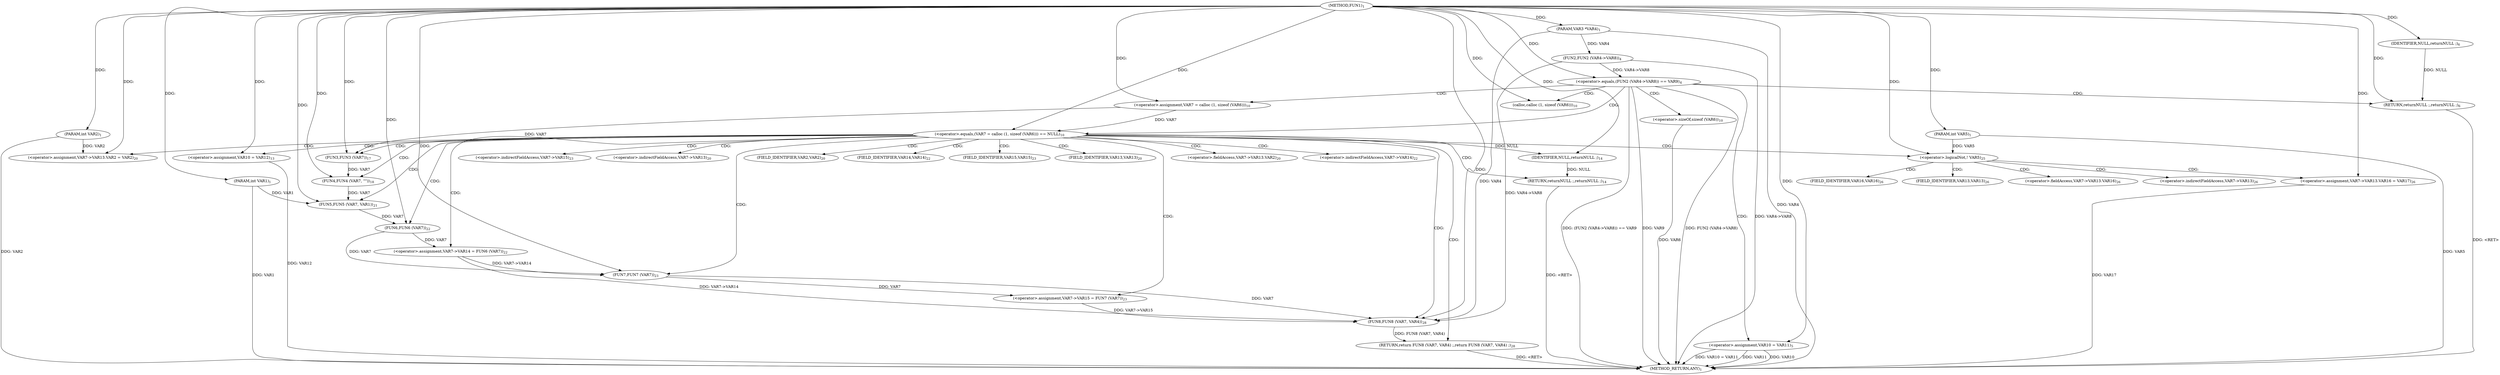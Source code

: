 digraph "FUN1" {  
"8" [label = <(METHOD,FUN1)<SUB>1</SUB>> ]
"85" [label = <(METHOD_RETURN,ANY)<SUB>1</SUB>> ]
"9" [label = <(PARAM,int VAR1)<SUB>1</SUB>> ]
"10" [label = <(PARAM,int VAR2)<SUB>1</SUB>> ]
"11" [label = <(PARAM,VAR3 *VAR4)<SUB>1</SUB>> ]
"12" [label = <(PARAM,int VAR5)<SUB>1</SUB>> ]
"43" [label = <(FUN3,FUN3 (VAR7))<SUB>17</SUB>> ]
"45" [label = <(FUN4,FUN4 (VAR7, &quot;&quot;))<SUB>18</SUB>> ]
"48" [label = <(&lt;operator&gt;.assignment,VAR7-&gt;VAR13.VAR2 = VAR2)<SUB>20</SUB>> ]
"55" [label = <(FUN5,FUN5 (VAR7, VAR1))<SUB>21</SUB>> ]
"58" [label = <(&lt;operator&gt;.assignment,VAR7-&gt;VAR14 = FUN6 (VAR7))<SUB>22</SUB>> ]
"64" [label = <(&lt;operator&gt;.assignment,VAR7-&gt;VAR15 = FUN7 (VAR7))<SUB>23</SUB>> ]
"81" [label = <(RETURN,return FUN8 (VAR7, VAR4) ;,return FUN8 (VAR7, VAR4) ;)<SUB>28</SUB>> ]
"16" [label = <(&lt;operator&gt;.equals,(FUN2 (VAR4-&gt;VAR8)) == VAR9)<SUB>4</SUB>> ]
"29" [label = <(&lt;operator&gt;.equals,(VAR7 = calloc (1, sizeof (VAR6))) == NULL)<SUB>10</SUB>> ]
"71" [label = <(&lt;operator&gt;.logicalNot,! VAR5)<SUB>25</SUB>> ]
"82" [label = <(FUN8,FUN8 (VAR7, VAR4))<SUB>28</SUB>> ]
"23" [label = <(&lt;operator&gt;.assignment,VAR10 = VAR11)<SUB>5</SUB>> ]
"26" [label = <(RETURN,return	NULL ;,return	NULL ;)<SUB>6</SUB>> ]
"38" [label = <(&lt;operator&gt;.assignment,VAR10 = VAR12)<SUB>13</SUB>> ]
"41" [label = <(RETURN,return	NULL ;,return	NULL ;)<SUB>14</SUB>> ]
"62" [label = <(FUN6,FUN6 (VAR7))<SUB>22</SUB>> ]
"68" [label = <(FUN7,FUN7 (VAR7))<SUB>23</SUB>> ]
"74" [label = <(&lt;operator&gt;.assignment,VAR7-&gt;VAR13.VAR16 = VAR17)<SUB>26</SUB>> ]
"17" [label = <(FUN2,FUN2 (VAR4-&gt;VAR8))<SUB>4</SUB>> ]
"27" [label = <(IDENTIFIER,NULL,return	NULL ;)<SUB>6</SUB>> ]
"30" [label = <(&lt;operator&gt;.assignment,VAR7 = calloc (1, sizeof (VAR6)))<SUB>10</SUB>> ]
"42" [label = <(IDENTIFIER,NULL,return	NULL ;)<SUB>14</SUB>> ]
"32" [label = <(calloc,calloc (1, sizeof (VAR6)))<SUB>10</SUB>> ]
"34" [label = <(&lt;operator&gt;.sizeOf,sizeof (VAR6))<SUB>10</SUB>> ]
"49" [label = <(&lt;operator&gt;.fieldAccess,VAR7-&gt;VAR13.VAR2)<SUB>20</SUB>> ]
"59" [label = <(&lt;operator&gt;.indirectFieldAccess,VAR7-&gt;VAR14)<SUB>22</SUB>> ]
"65" [label = <(&lt;operator&gt;.indirectFieldAccess,VAR7-&gt;VAR15)<SUB>23</SUB>> ]
"50" [label = <(&lt;operator&gt;.indirectFieldAccess,VAR7-&gt;VAR13)<SUB>20</SUB>> ]
"53" [label = <(FIELD_IDENTIFIER,VAR2,VAR2)<SUB>20</SUB>> ]
"61" [label = <(FIELD_IDENTIFIER,VAR14,VAR14)<SUB>22</SUB>> ]
"67" [label = <(FIELD_IDENTIFIER,VAR15,VAR15)<SUB>23</SUB>> ]
"52" [label = <(FIELD_IDENTIFIER,VAR13,VAR13)<SUB>20</SUB>> ]
"75" [label = <(&lt;operator&gt;.fieldAccess,VAR7-&gt;VAR13.VAR16)<SUB>26</SUB>> ]
"76" [label = <(&lt;operator&gt;.indirectFieldAccess,VAR7-&gt;VAR13)<SUB>26</SUB>> ]
"79" [label = <(FIELD_IDENTIFIER,VAR16,VAR16)<SUB>26</SUB>> ]
"78" [label = <(FIELD_IDENTIFIER,VAR13,VAR13)<SUB>26</SUB>> ]
  "81" -> "85"  [ label = "DDG: &lt;RET&gt;"] 
  "26" -> "85"  [ label = "DDG: &lt;RET&gt;"] 
  "41" -> "85"  [ label = "DDG: &lt;RET&gt;"] 
  "9" -> "85"  [ label = "DDG: VAR1"] 
  "10" -> "85"  [ label = "DDG: VAR2"] 
  "11" -> "85"  [ label = "DDG: VAR4"] 
  "12" -> "85"  [ label = "DDG: VAR5"] 
  "17" -> "85"  [ label = "DDG: VAR4-&gt;VAR8"] 
  "16" -> "85"  [ label = "DDG: FUN2 (VAR4-&gt;VAR8)"] 
  "16" -> "85"  [ label = "DDG: (FUN2 (VAR4-&gt;VAR8)) == VAR9"] 
  "23" -> "85"  [ label = "DDG: VAR10"] 
  "23" -> "85"  [ label = "DDG: VAR10 = VAR11"] 
  "74" -> "85"  [ label = "DDG: VAR17"] 
  "38" -> "85"  [ label = "DDG: VAR12"] 
  "16" -> "85"  [ label = "DDG: VAR9"] 
  "23" -> "85"  [ label = "DDG: VAR11"] 
  "34" -> "85"  [ label = "DDG: VAR6"] 
  "8" -> "9"  [ label = "DDG: "] 
  "8" -> "10"  [ label = "DDG: "] 
  "8" -> "11"  [ label = "DDG: "] 
  "8" -> "12"  [ label = "DDG: "] 
  "10" -> "48"  [ label = "DDG: VAR2"] 
  "8" -> "48"  [ label = "DDG: "] 
  "62" -> "58"  [ label = "DDG: VAR7"] 
  "68" -> "64"  [ label = "DDG: VAR7"] 
  "82" -> "81"  [ label = "DDG: FUN8 (VAR7, VAR4)"] 
  "30" -> "43"  [ label = "DDG: VAR7"] 
  "8" -> "43"  [ label = "DDG: "] 
  "43" -> "45"  [ label = "DDG: VAR7"] 
  "8" -> "45"  [ label = "DDG: "] 
  "45" -> "55"  [ label = "DDG: VAR7"] 
  "8" -> "55"  [ label = "DDG: "] 
  "9" -> "55"  [ label = "DDG: VAR1"] 
  "17" -> "16"  [ label = "DDG: VAR4-&gt;VAR8"] 
  "8" -> "16"  [ label = "DDG: "] 
  "8" -> "23"  [ label = "DDG: "] 
  "27" -> "26"  [ label = "DDG: NULL"] 
  "8" -> "26"  [ label = "DDG: "] 
  "30" -> "29"  [ label = "DDG: VAR7"] 
  "8" -> "29"  [ label = "DDG: "] 
  "8" -> "38"  [ label = "DDG: "] 
  "42" -> "41"  [ label = "DDG: NULL"] 
  "55" -> "62"  [ label = "DDG: VAR7"] 
  "8" -> "62"  [ label = "DDG: "] 
  "58" -> "68"  [ label = "DDG: VAR7-&gt;VAR14"] 
  "62" -> "68"  [ label = "DDG: VAR7"] 
  "8" -> "68"  [ label = "DDG: "] 
  "12" -> "71"  [ label = "DDG: VAR5"] 
  "8" -> "71"  [ label = "DDG: "] 
  "8" -> "74"  [ label = "DDG: "] 
  "58" -> "82"  [ label = "DDG: VAR7-&gt;VAR14"] 
  "64" -> "82"  [ label = "DDG: VAR7-&gt;VAR15"] 
  "68" -> "82"  [ label = "DDG: VAR7"] 
  "8" -> "82"  [ label = "DDG: "] 
  "11" -> "82"  [ label = "DDG: VAR4"] 
  "17" -> "82"  [ label = "DDG: VAR4-&gt;VAR8"] 
  "11" -> "17"  [ label = "DDG: VAR4"] 
  "8" -> "27"  [ label = "DDG: "] 
  "8" -> "30"  [ label = "DDG: "] 
  "29" -> "42"  [ label = "DDG: NULL"] 
  "8" -> "42"  [ label = "DDG: "] 
  "8" -> "32"  [ label = "DDG: "] 
  "16" -> "30"  [ label = "CDG: "] 
  "16" -> "34"  [ label = "CDG: "] 
  "16" -> "32"  [ label = "CDG: "] 
  "16" -> "26"  [ label = "CDG: "] 
  "16" -> "29"  [ label = "CDG: "] 
  "16" -> "23"  [ label = "CDG: "] 
  "29" -> "48"  [ label = "CDG: "] 
  "29" -> "68"  [ label = "CDG: "] 
  "29" -> "49"  [ label = "CDG: "] 
  "29" -> "64"  [ label = "CDG: "] 
  "29" -> "52"  [ label = "CDG: "] 
  "29" -> "81"  [ label = "CDG: "] 
  "29" -> "38"  [ label = "CDG: "] 
  "29" -> "67"  [ label = "CDG: "] 
  "29" -> "45"  [ label = "CDG: "] 
  "29" -> "65"  [ label = "CDG: "] 
  "29" -> "50"  [ label = "CDG: "] 
  "29" -> "59"  [ label = "CDG: "] 
  "29" -> "82"  [ label = "CDG: "] 
  "29" -> "43"  [ label = "CDG: "] 
  "29" -> "58"  [ label = "CDG: "] 
  "29" -> "61"  [ label = "CDG: "] 
  "29" -> "71"  [ label = "CDG: "] 
  "29" -> "53"  [ label = "CDG: "] 
  "29" -> "41"  [ label = "CDG: "] 
  "29" -> "55"  [ label = "CDG: "] 
  "29" -> "62"  [ label = "CDG: "] 
  "71" -> "75"  [ label = "CDG: "] 
  "71" -> "74"  [ label = "CDG: "] 
  "71" -> "76"  [ label = "CDG: "] 
  "71" -> "79"  [ label = "CDG: "] 
  "71" -> "78"  [ label = "CDG: "] 
}
